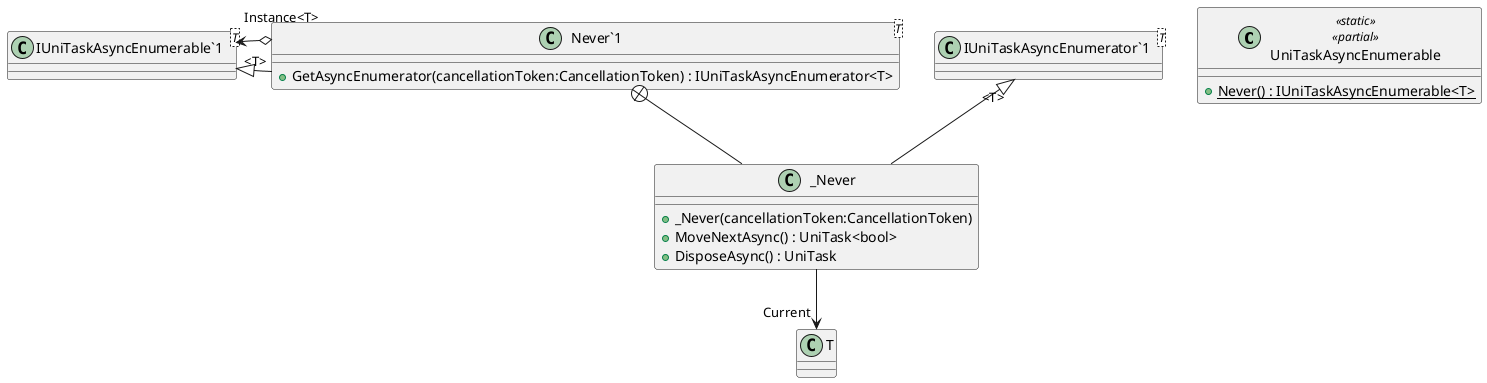 @startuml
class UniTaskAsyncEnumerable <<static>> <<partial>> {
    + {static} Never() : IUniTaskAsyncEnumerable<T>
}
class "Never`1"<T> {
    + GetAsyncEnumerator(cancellationToken:CancellationToken) : IUniTaskAsyncEnumerator<T>
}
class "IUniTaskAsyncEnumerable`1"<T> {
}
class _Never {
    + _Never(cancellationToken:CancellationToken)
    + MoveNextAsync() : UniTask<bool>
    + DisposeAsync() : UniTask
}
class "IUniTaskAsyncEnumerator`1"<T> {
}
"IUniTaskAsyncEnumerable`1" "<T>" <|-- "Never`1"
"Never`1" o-> "Instance<T>" "IUniTaskAsyncEnumerable`1"
"Never`1" +-- _Never
"IUniTaskAsyncEnumerator`1" "<T>" <|-- _Never
_Never --> "Current" T
@enduml
